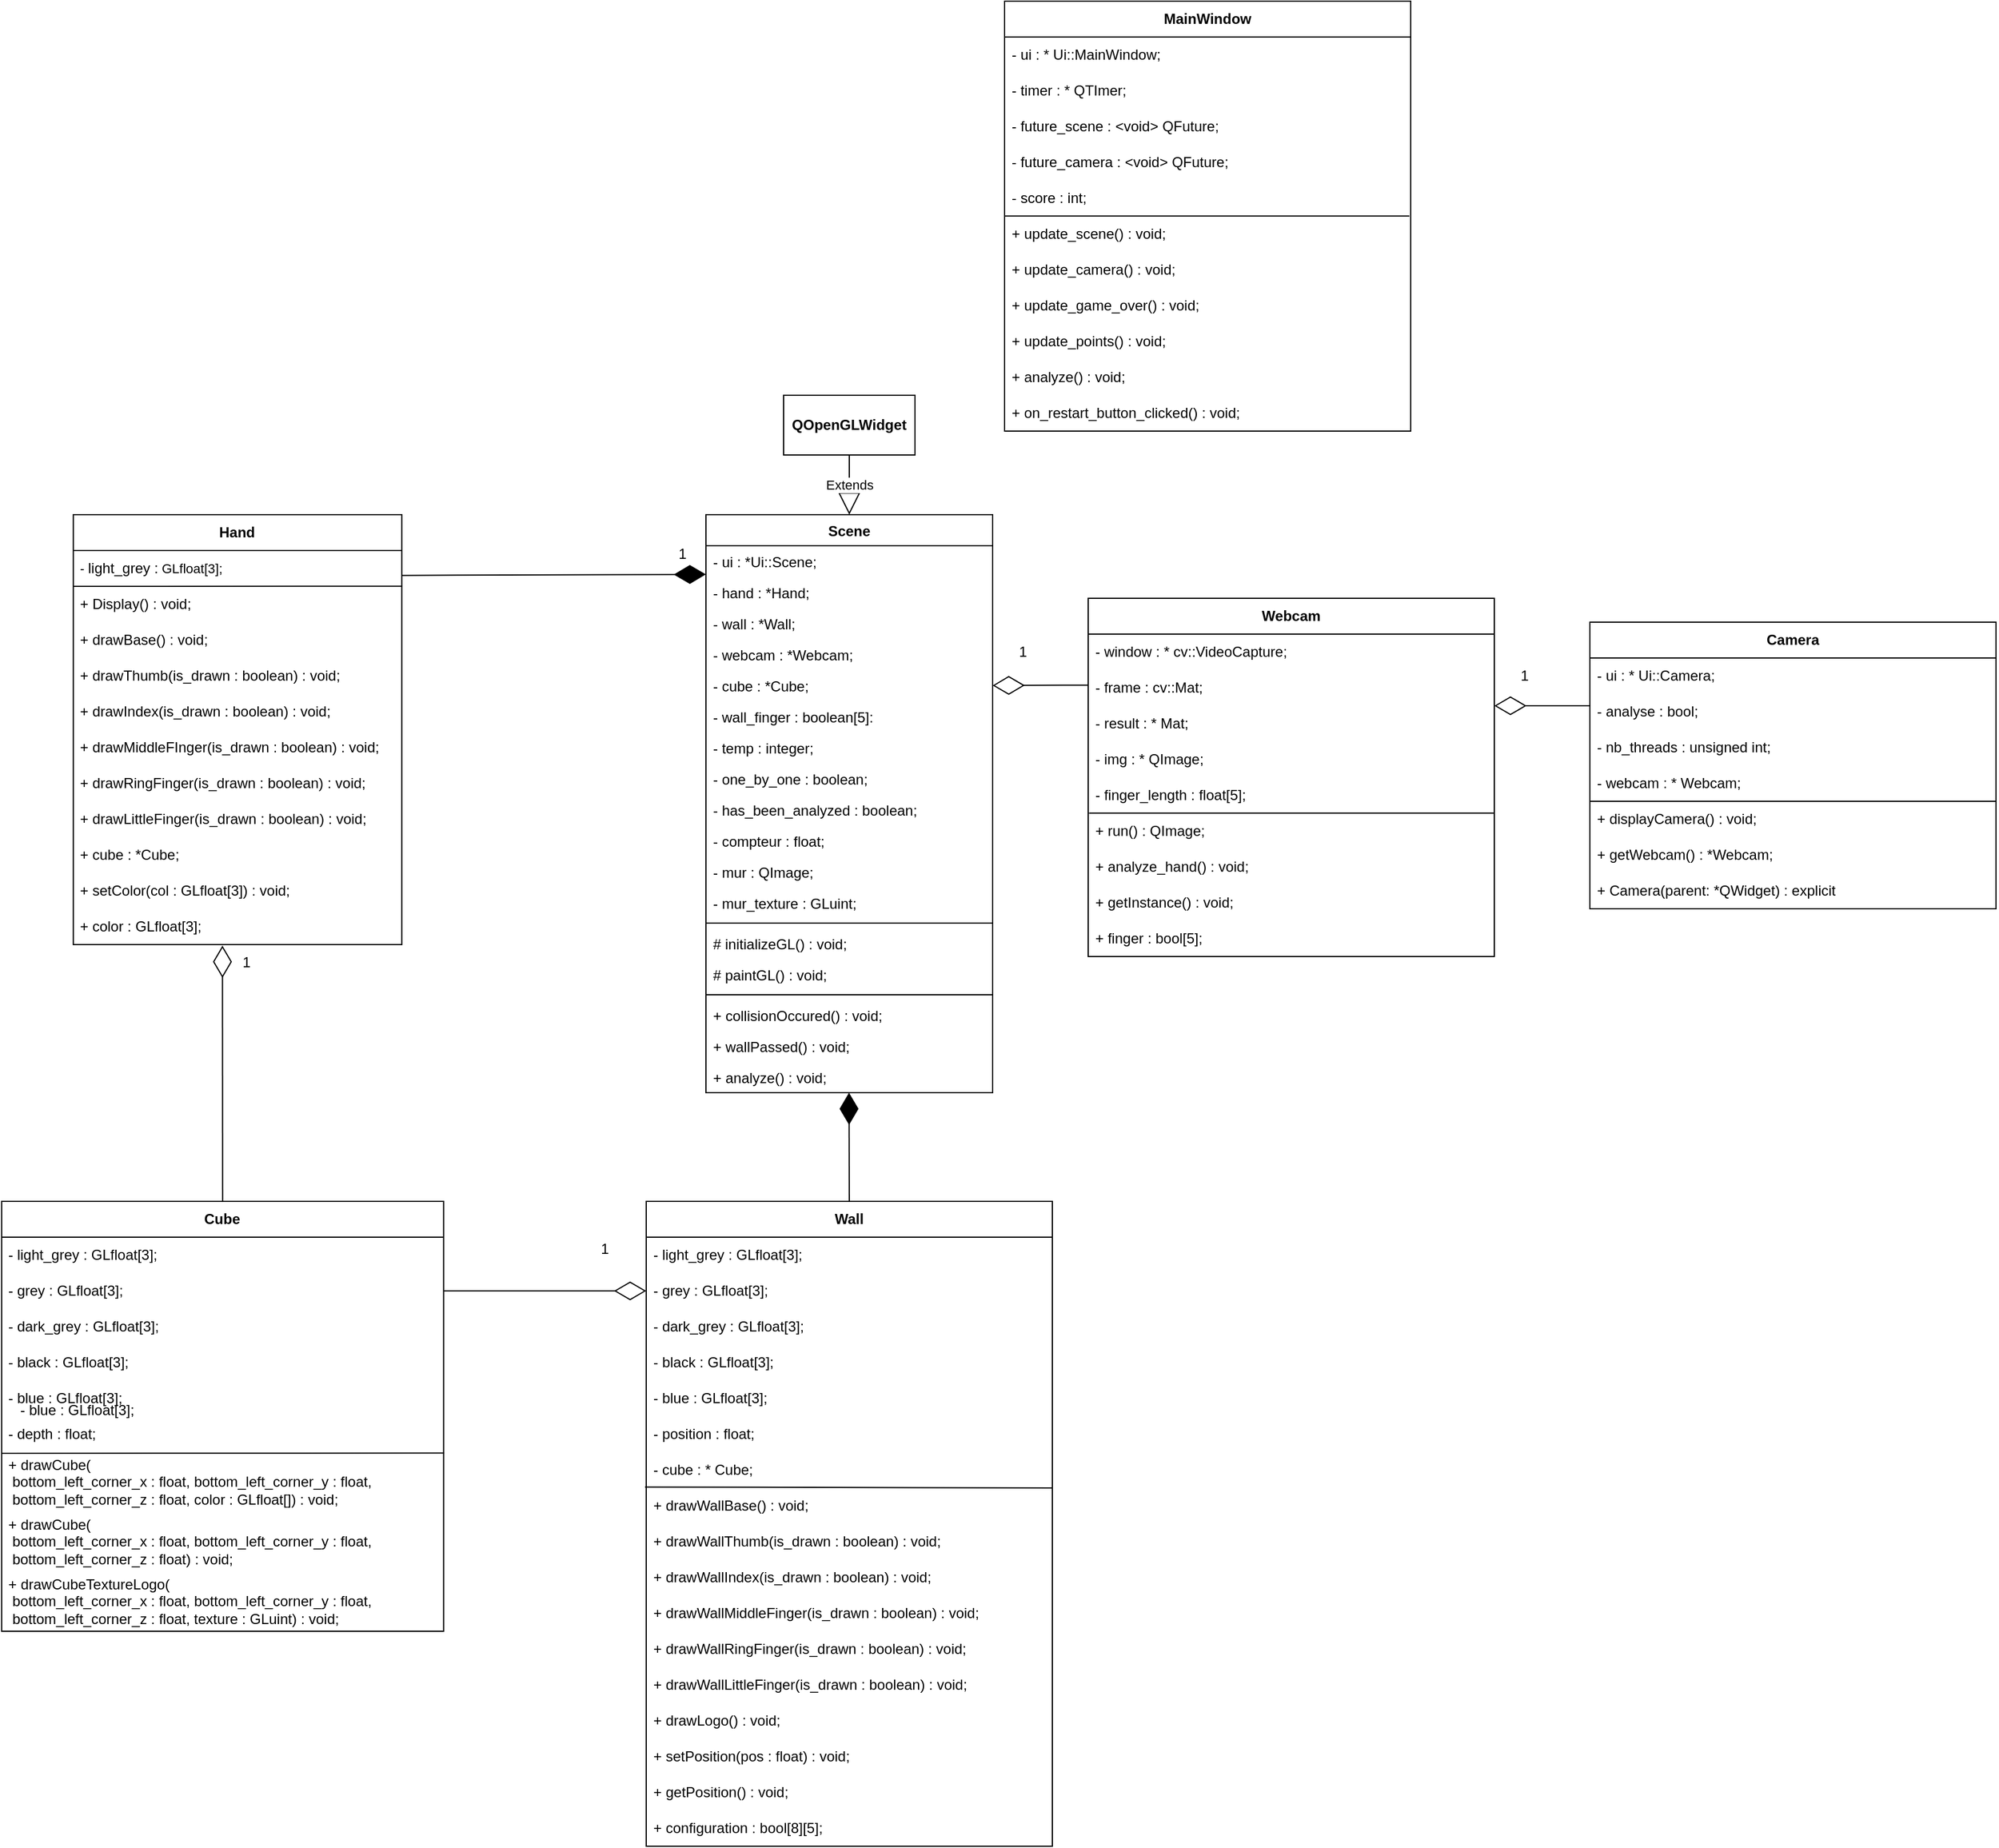<mxfile version="21.2.9" type="device">
  <diagram id="C5RBs43oDa-KdzZeNtuy" name="Page-1">
    <mxGraphModel dx="4513" dy="2715" grid="1" gridSize="10" guides="1" tooltips="1" connect="1" arrows="1" fold="1" page="1" pageScale="1" pageWidth="827" pageHeight="1169" math="0" shadow="0">
      <root>
        <mxCell id="WIyWlLk6GJQsqaUBKTNV-0" />
        <mxCell id="WIyWlLk6GJQsqaUBKTNV-1" parent="WIyWlLk6GJQsqaUBKTNV-0" />
        <mxCell id="sqdQiwpJzlFbT6sFjuYa-8" value="&lt;b&gt;Wall&lt;/b&gt;" style="swimlane;fontStyle=0;childLayout=stackLayout;horizontal=1;startSize=30;horizontalStack=0;resizeParent=1;resizeParentMax=0;resizeLast=0;collapsible=1;marginBottom=0;whiteSpace=wrap;html=1;fontFamily=Helvetica;fontColor=#000000;" parent="WIyWlLk6GJQsqaUBKTNV-1" vertex="1">
          <mxGeometry x="-190" y="425" width="340" height="540" as="geometry" />
        </mxCell>
        <mxCell id="A-M6z1SIhGvRbmHf0a0M-6" value="- light_grey : GL&lt;font&gt;float[3];&lt;/font&gt;" style="text;strokeColor=none;fillColor=none;align=left;verticalAlign=middle;spacingLeft=4;spacingRight=4;overflow=hidden;points=[[0,0.5],[1,0.5]];portConstraint=eastwest;rotatable=0;whiteSpace=wrap;html=1;fontFamily=Helvetica;fontColor=#000000;" vertex="1" parent="sqdQiwpJzlFbT6sFjuYa-8">
          <mxGeometry y="30" width="340" height="30" as="geometry" />
        </mxCell>
        <mxCell id="A-M6z1SIhGvRbmHf0a0M-7" value="- grey :&amp;nbsp;&lt;font&gt;GL&lt;font style=&quot;border-color: var(--border-color);&quot;&gt;float&lt;/font&gt;[3];&lt;/font&gt;" style="text;strokeColor=none;fillColor=none;align=left;verticalAlign=middle;spacingLeft=4;spacingRight=4;overflow=hidden;points=[[0,0.5],[1,0.5]];portConstraint=eastwest;rotatable=0;whiteSpace=wrap;html=1;fontFamily=Helvetica;fontColor=#000000;" vertex="1" parent="sqdQiwpJzlFbT6sFjuYa-8">
          <mxGeometry y="60" width="340" height="30" as="geometry" />
        </mxCell>
        <mxCell id="A-M6z1SIhGvRbmHf0a0M-8" value="- dark_grey :&amp;nbsp;&lt;font&gt;GL&lt;font style=&quot;border-color: var(--border-color);&quot;&gt;float&lt;/font&gt;[3];&lt;/font&gt;" style="text;strokeColor=none;fillColor=none;align=left;verticalAlign=middle;spacingLeft=4;spacingRight=4;overflow=hidden;points=[[0,0.5],[1,0.5]];portConstraint=eastwest;rotatable=0;whiteSpace=wrap;html=1;fontFamily=Helvetica;fontColor=#000000;" vertex="1" parent="sqdQiwpJzlFbT6sFjuYa-8">
          <mxGeometry y="90" width="340" height="30" as="geometry" />
        </mxCell>
        <mxCell id="A-M6z1SIhGvRbmHf0a0M-9" value="- black :&amp;nbsp;&lt;font&gt;GL&lt;font style=&quot;border-color: var(--border-color);&quot;&gt;float&lt;/font&gt;[3];&lt;/font&gt;" style="text;strokeColor=none;fillColor=none;align=left;verticalAlign=middle;spacingLeft=4;spacingRight=4;overflow=hidden;points=[[0,0.5],[1,0.5]];portConstraint=eastwest;rotatable=0;whiteSpace=wrap;html=1;fontFamily=Helvetica;fontColor=#000000;" vertex="1" parent="sqdQiwpJzlFbT6sFjuYa-8">
          <mxGeometry y="120" width="340" height="30" as="geometry" />
        </mxCell>
        <mxCell id="A-M6z1SIhGvRbmHf0a0M-10" value="- blue :&amp;nbsp;&lt;font&gt;GL&lt;font style=&quot;border-color: var(--border-color);&quot;&gt;float&lt;/font&gt;[3];&lt;/font&gt;" style="text;strokeColor=none;fillColor=none;align=left;verticalAlign=middle;spacingLeft=4;spacingRight=4;overflow=hidden;points=[[0,0.5],[1,0.5]];portConstraint=eastwest;rotatable=0;whiteSpace=wrap;html=1;fontFamily=Helvetica;fontColor=#000000;" vertex="1" parent="sqdQiwpJzlFbT6sFjuYa-8">
          <mxGeometry y="150" width="340" height="30" as="geometry" />
        </mxCell>
        <mxCell id="A-M6z1SIhGvRbmHf0a0M-11" value="- position : float;" style="text;strokeColor=none;fillColor=none;align=left;verticalAlign=middle;spacingLeft=4;spacingRight=4;overflow=hidden;points=[[0,0.5],[1,0.5]];portConstraint=eastwest;rotatable=0;whiteSpace=wrap;html=1;fontFamily=Helvetica;fontColor=#000000;" vertex="1" parent="sqdQiwpJzlFbT6sFjuYa-8">
          <mxGeometry y="180" width="340" height="30" as="geometry" />
        </mxCell>
        <mxCell id="A-M6z1SIhGvRbmHf0a0M-12" value="- cube : * Cube;" style="text;strokeColor=none;fillColor=none;align=left;verticalAlign=middle;spacingLeft=4;spacingRight=4;overflow=hidden;points=[[0,0.5],[1,0.5]];portConstraint=eastwest;rotatable=0;whiteSpace=wrap;html=1;fontFamily=Helvetica;fontColor=#000000;" vertex="1" parent="sqdQiwpJzlFbT6sFjuYa-8">
          <mxGeometry y="210" width="340" height="30" as="geometry" />
        </mxCell>
        <mxCell id="sqdQiwpJzlFbT6sFjuYa-12" value="" style="endArrow=none;html=1;rounded=0;exitX=-0.003;exitY=0.973;exitDx=0;exitDy=0;exitPerimeter=0;fontFamily=Helvetica;fontColor=#000000;entryX=0.999;entryY=-0.001;entryDx=0;entryDy=0;entryPerimeter=0;" parent="sqdQiwpJzlFbT6sFjuYa-8" source="A-M6z1SIhGvRbmHf0a0M-12" target="A-M6z1SIhGvRbmHf0a0M-15" edge="1">
          <mxGeometry width="50" height="50" relative="1" as="geometry">
            <mxPoint x="0.35" y="270.9" as="sourcePoint" />
            <mxPoint x="340" y="239" as="targetPoint" />
          </mxGeometry>
        </mxCell>
        <mxCell id="A-M6z1SIhGvRbmHf0a0M-15" value="+ drawWallBase() : &lt;font&gt;void;&lt;/font&gt;" style="text;strokeColor=none;fillColor=none;align=left;verticalAlign=middle;spacingLeft=4;spacingRight=4;overflow=hidden;points=[[0,0.5],[1,0.5]];portConstraint=eastwest;rotatable=0;whiteSpace=wrap;html=1;fontFamily=Helvetica;fontColor=#000000;" vertex="1" parent="sqdQiwpJzlFbT6sFjuYa-8">
          <mxGeometry y="240" width="340" height="30" as="geometry" />
        </mxCell>
        <mxCell id="A-M6z1SIhGvRbmHf0a0M-16" value="+ drawWallThumb(is_drawn : &lt;font&gt;boolean&lt;/font&gt;) : &lt;font&gt;void;&lt;/font&gt;" style="text;strokeColor=none;fillColor=none;align=left;verticalAlign=middle;spacingLeft=4;spacingRight=4;overflow=hidden;points=[[0,0.5],[1,0.5]];portConstraint=eastwest;rotatable=0;whiteSpace=wrap;html=1;fontFamily=Helvetica;fontColor=#000000;" vertex="1" parent="sqdQiwpJzlFbT6sFjuYa-8">
          <mxGeometry y="270" width="340" height="30" as="geometry" />
        </mxCell>
        <mxCell id="A-M6z1SIhGvRbmHf0a0M-17" value="+ drawWallIndex(is_drawn : &lt;font&gt;boolean&lt;/font&gt;) : &lt;font&gt;void;&lt;/font&gt;" style="text;strokeColor=none;fillColor=none;align=left;verticalAlign=middle;spacingLeft=4;spacingRight=4;overflow=hidden;points=[[0,0.5],[1,0.5]];portConstraint=eastwest;rotatable=0;whiteSpace=wrap;html=1;fontFamily=Helvetica;fontColor=#000000;" vertex="1" parent="sqdQiwpJzlFbT6sFjuYa-8">
          <mxGeometry y="300" width="340" height="30" as="geometry" />
        </mxCell>
        <mxCell id="A-M6z1SIhGvRbmHf0a0M-18" value="+ drawWallMiddleFinger(is_drawn : &lt;font&gt;boolean&lt;/font&gt;) : &lt;font&gt;void;&lt;/font&gt;" style="text;strokeColor=none;fillColor=none;align=left;verticalAlign=middle;spacingLeft=4;spacingRight=4;overflow=hidden;points=[[0,0.5],[1,0.5]];portConstraint=eastwest;rotatable=0;whiteSpace=wrap;html=1;fontFamily=Helvetica;fontColor=#000000;" vertex="1" parent="sqdQiwpJzlFbT6sFjuYa-8">
          <mxGeometry y="330" width="340" height="30" as="geometry" />
        </mxCell>
        <mxCell id="A-M6z1SIhGvRbmHf0a0M-19" value="+ drawWallRingFinger(is_drawn : &lt;font&gt;boolean&lt;/font&gt;) : &lt;font&gt;void;&lt;/font&gt;" style="text;strokeColor=none;fillColor=none;align=left;verticalAlign=middle;spacingLeft=4;spacingRight=4;overflow=hidden;points=[[0,0.5],[1,0.5]];portConstraint=eastwest;rotatable=0;whiteSpace=wrap;html=1;fontFamily=Helvetica;fontColor=#000000;" vertex="1" parent="sqdQiwpJzlFbT6sFjuYa-8">
          <mxGeometry y="360" width="340" height="30" as="geometry" />
        </mxCell>
        <mxCell id="A-M6z1SIhGvRbmHf0a0M-20" value="+ drawWallLittleFinger(is_drawn : &lt;font&gt;boolean&lt;/font&gt;) : &lt;font&gt;void;&lt;/font&gt;" style="text;strokeColor=none;fillColor=none;align=left;verticalAlign=middle;spacingLeft=4;spacingRight=4;overflow=hidden;points=[[0,0.5],[1,0.5]];portConstraint=eastwest;rotatable=0;whiteSpace=wrap;html=1;fontFamily=Helvetica;fontColor=#000000;" vertex="1" parent="sqdQiwpJzlFbT6sFjuYa-8">
          <mxGeometry y="390" width="340" height="30" as="geometry" />
        </mxCell>
        <mxCell id="A-M6z1SIhGvRbmHf0a0M-21" value="+ drawLogo() : &lt;font&gt;void;&lt;/font&gt;" style="text;strokeColor=none;fillColor=none;align=left;verticalAlign=middle;spacingLeft=4;spacingRight=4;overflow=hidden;points=[[0,0.5],[1,0.5]];portConstraint=eastwest;rotatable=0;whiteSpace=wrap;html=1;fontFamily=Helvetica;fontColor=#000000;" vertex="1" parent="sqdQiwpJzlFbT6sFjuYa-8">
          <mxGeometry y="420" width="340" height="30" as="geometry" />
        </mxCell>
        <mxCell id="A-M6z1SIhGvRbmHf0a0M-22" value="+ setPosition(pos : float) : &lt;font&gt;void;&lt;/font&gt;" style="text;strokeColor=none;fillColor=none;align=left;verticalAlign=middle;spacingLeft=4;spacingRight=4;overflow=hidden;points=[[0,0.5],[1,0.5]];portConstraint=eastwest;rotatable=0;whiteSpace=wrap;html=1;fontFamily=Helvetica;fontColor=#000000;" vertex="1" parent="sqdQiwpJzlFbT6sFjuYa-8">
          <mxGeometry y="450" width="340" height="30" as="geometry" />
        </mxCell>
        <mxCell id="A-M6z1SIhGvRbmHf0a0M-23" value="+ getPosition() : &lt;font&gt;void;&lt;/font&gt;" style="text;strokeColor=none;fillColor=none;align=left;verticalAlign=middle;spacingLeft=4;spacingRight=4;overflow=hidden;points=[[0,0.5],[1,0.5]];portConstraint=eastwest;rotatable=0;whiteSpace=wrap;html=1;fontFamily=Helvetica;fontColor=#000000;" vertex="1" parent="sqdQiwpJzlFbT6sFjuYa-8">
          <mxGeometry y="480" width="340" height="30" as="geometry" />
        </mxCell>
        <mxCell id="A-M6z1SIhGvRbmHf0a0M-24" value="+ configuration : bool[8][5]&lt;font&gt;;&lt;/font&gt;" style="text;strokeColor=none;fillColor=none;align=left;verticalAlign=middle;spacingLeft=4;spacingRight=4;overflow=hidden;points=[[0,0.5],[1,0.5]];portConstraint=eastwest;rotatable=0;whiteSpace=wrap;html=1;fontFamily=Helvetica;fontColor=#000000;" vertex="1" parent="sqdQiwpJzlFbT6sFjuYa-8">
          <mxGeometry y="510" width="340" height="30" as="geometry" />
        </mxCell>
        <mxCell id="sqdQiwpJzlFbT6sFjuYa-13" value="&lt;font&gt;&lt;b&gt;Hand&lt;/b&gt;&lt;/font&gt;" style="swimlane;fontStyle=0;childLayout=stackLayout;horizontal=1;startSize=30;horizontalStack=0;resizeParent=1;resizeParentMax=0;resizeLast=0;collapsible=1;marginBottom=0;whiteSpace=wrap;html=1;fontFamily=Helvetica;fontColor=#000000;" parent="WIyWlLk6GJQsqaUBKTNV-1" vertex="1">
          <mxGeometry x="-669.63" y="-150" width="275" height="360" as="geometry" />
        </mxCell>
        <mxCell id="sqdQiwpJzlFbT6sFjuYa-14" value="&lt;div&gt;&lt;font style=&quot;&quot;&gt;&lt;span style=&quot;font-size: 11px;&quot;&gt;- &lt;/span&gt;&lt;font style=&quot;font-size: 12px;&quot;&gt;light_grey :&lt;/font&gt;&lt;span style=&quot;font-size: 11px;&quot;&gt; &lt;font&gt;GLfloat[3];&lt;/font&gt;&lt;/span&gt;&lt;/font&gt;&lt;/div&gt;" style="text;strokeColor=none;fillColor=none;align=left;verticalAlign=middle;spacingLeft=4;spacingRight=4;overflow=hidden;points=[[0,0.5],[1,0.5]];portConstraint=eastwest;rotatable=0;whiteSpace=wrap;html=1;fontFamily=Helvetica;fontColor=#000000;" parent="sqdQiwpJzlFbT6sFjuYa-13" vertex="1">
          <mxGeometry y="30" width="275" height="30" as="geometry" />
        </mxCell>
        <mxCell id="Ybg5_mfCKvcVvenesTSS-0" value="" style="endArrow=none;html=1;rounded=0;exitX=0.001;exitY=1.03;exitDx=0;exitDy=0;exitPerimeter=0;fontFamily=Helvetica;entryX=1.001;entryY=-0.004;entryDx=0;entryDy=0;entryPerimeter=0;fontColor=#000000;" parent="sqdQiwpJzlFbT6sFjuYa-13" target="sqdQiwpJzlFbT6sFjuYa-16" edge="1">
          <mxGeometry width="50" height="50" relative="1" as="geometry">
            <mxPoint y="60" as="sourcePoint" />
            <mxPoint x="280" y="60" as="targetPoint" />
          </mxGeometry>
        </mxCell>
        <mxCell id="sqdQiwpJzlFbT6sFjuYa-16" value="+ Display() : &lt;font&gt;void;&lt;/font&gt;" style="text;strokeColor=none;fillColor=none;align=left;verticalAlign=middle;spacingLeft=4;spacingRight=4;overflow=hidden;points=[[0,0.5],[1,0.5]];portConstraint=eastwest;rotatable=0;whiteSpace=wrap;html=1;fontFamily=Helvetica;fontColor=#000000;" parent="sqdQiwpJzlFbT6sFjuYa-13" vertex="1">
          <mxGeometry y="60" width="275" height="30" as="geometry" />
        </mxCell>
        <mxCell id="sqdQiwpJzlFbT6sFjuYa-23" value="+ drawBase() : &lt;font&gt;void;&lt;/font&gt;" style="text;strokeColor=none;fillColor=none;align=left;verticalAlign=middle;spacingLeft=4;spacingRight=4;overflow=hidden;points=[[0,0.5],[1,0.5]];portConstraint=eastwest;rotatable=0;whiteSpace=wrap;html=1;fontFamily=Helvetica;fontColor=#000000;" parent="sqdQiwpJzlFbT6sFjuYa-13" vertex="1">
          <mxGeometry y="90" width="275" height="30" as="geometry" />
        </mxCell>
        <mxCell id="sqdQiwpJzlFbT6sFjuYa-24" value="+ drawThumb(is_drawn : &lt;font&gt;boolean&lt;/font&gt;) : &lt;font&gt;void;&lt;/font&gt;" style="text;strokeColor=none;fillColor=none;align=left;verticalAlign=middle;spacingLeft=4;spacingRight=4;overflow=hidden;points=[[0,0.5],[1,0.5]];portConstraint=eastwest;rotatable=0;whiteSpace=wrap;html=1;fontFamily=Helvetica;fontColor=#000000;" parent="sqdQiwpJzlFbT6sFjuYa-13" vertex="1">
          <mxGeometry y="120" width="275" height="30" as="geometry" />
        </mxCell>
        <mxCell id="sqdQiwpJzlFbT6sFjuYa-25" value="+ drawIndex(is_drawn : &lt;font&gt;boolean&lt;/font&gt;) : &lt;font&gt;void;&lt;/font&gt;" style="text;strokeColor=none;fillColor=none;align=left;verticalAlign=middle;spacingLeft=4;spacingRight=4;overflow=hidden;points=[[0,0.5],[1,0.5]];portConstraint=eastwest;rotatable=0;whiteSpace=wrap;html=1;fontFamily=Helvetica;fontColor=#000000;" parent="sqdQiwpJzlFbT6sFjuYa-13" vertex="1">
          <mxGeometry y="150" width="275" height="30" as="geometry" />
        </mxCell>
        <mxCell id="sqdQiwpJzlFbT6sFjuYa-27" value="+ drawMiddleFInger(is_drawn : &lt;font&gt;boolean&lt;/font&gt;) : &lt;font&gt;void;&lt;/font&gt;" style="text;strokeColor=none;fillColor=none;align=left;verticalAlign=middle;spacingLeft=4;spacingRight=4;overflow=hidden;points=[[0,0.5],[1,0.5]];portConstraint=eastwest;rotatable=0;whiteSpace=wrap;html=1;fontFamily=Helvetica;fontColor=#000000;" parent="sqdQiwpJzlFbT6sFjuYa-13" vertex="1">
          <mxGeometry y="180" width="275" height="30" as="geometry" />
        </mxCell>
        <mxCell id="sqdQiwpJzlFbT6sFjuYa-26" value="+ drawRingFinger(is_drawn : &lt;font&gt;boolean&lt;/font&gt;) : &lt;font&gt;void;&lt;/font&gt;" style="text;strokeColor=none;fillColor=none;align=left;verticalAlign=middle;spacingLeft=4;spacingRight=4;overflow=hidden;points=[[0,0.5],[1,0.5]];portConstraint=eastwest;rotatable=0;whiteSpace=wrap;html=1;fontFamily=Helvetica;fontColor=#000000;" parent="sqdQiwpJzlFbT6sFjuYa-13" vertex="1">
          <mxGeometry y="210" width="275" height="30" as="geometry" />
        </mxCell>
        <mxCell id="sqdQiwpJzlFbT6sFjuYa-28" value="+ drawLittleFinger(is_drawn : &lt;font&gt;boolean&lt;/font&gt;) : &lt;font&gt;void;&lt;/font&gt;" style="text;strokeColor=none;fillColor=none;align=left;verticalAlign=middle;spacingLeft=4;spacingRight=4;overflow=hidden;points=[[0,0.5],[1,0.5]];portConstraint=eastwest;rotatable=0;whiteSpace=wrap;html=1;fontFamily=Helvetica;fontColor=#000000;" parent="sqdQiwpJzlFbT6sFjuYa-13" vertex="1">
          <mxGeometry y="240" width="275" height="30" as="geometry" />
        </mxCell>
        <mxCell id="sqdQiwpJzlFbT6sFjuYa-29" value="+ cube : *&lt;font&gt;Cube;&lt;/font&gt;" style="text;strokeColor=none;fillColor=none;align=left;verticalAlign=middle;spacingLeft=4;spacingRight=4;overflow=hidden;points=[[0,0.5],[1,0.5]];portConstraint=eastwest;rotatable=0;whiteSpace=wrap;html=1;fontFamily=Helvetica;fontColor=#000000;" parent="sqdQiwpJzlFbT6sFjuYa-13" vertex="1">
          <mxGeometry y="270" width="275" height="30" as="geometry" />
        </mxCell>
        <mxCell id="Ybg5_mfCKvcVvenesTSS-2" value="+ setColor(col : GLfloat[3]) : void;" style="text;strokeColor=none;fillColor=none;align=left;verticalAlign=middle;spacingLeft=4;spacingRight=4;overflow=hidden;points=[[0,0.5],[1,0.5]];portConstraint=eastwest;rotatable=0;whiteSpace=wrap;html=1;fontFamily=Helvetica;fontColor=#000000;" parent="sqdQiwpJzlFbT6sFjuYa-13" vertex="1">
          <mxGeometry y="300" width="275" height="30" as="geometry" />
        </mxCell>
        <mxCell id="Ybg5_mfCKvcVvenesTSS-1" value="+ color : GLfloat[3];" style="text;strokeColor=none;fillColor=none;align=left;verticalAlign=middle;spacingLeft=4;spacingRight=4;overflow=hidden;points=[[0,0.5],[1,0.5]];portConstraint=eastwest;rotatable=0;whiteSpace=wrap;html=1;fontFamily=Helvetica;fontColor=#000000;" parent="sqdQiwpJzlFbT6sFjuYa-13" vertex="1">
          <mxGeometry y="330" width="275" height="30" as="geometry" />
        </mxCell>
        <mxCell id="sqdQiwpJzlFbT6sFjuYa-30" value="&lt;b&gt;Cube&lt;/b&gt;" style="swimlane;fontStyle=0;childLayout=stackLayout;horizontal=1;startSize=30;horizontalStack=0;resizeParent=1;resizeParentMax=0;resizeLast=0;collapsible=1;marginBottom=0;whiteSpace=wrap;html=1;fontFamily=Helvetica;fontColor=#000000;" parent="WIyWlLk6GJQsqaUBKTNV-1" vertex="1">
          <mxGeometry x="-729.63" y="425" width="370" height="360" as="geometry" />
        </mxCell>
        <mxCell id="sqdQiwpJzlFbT6sFjuYa-31" value="- light_grey :&amp;nbsp;&lt;font&gt;GL&lt;font style=&quot;border-color: var(--border-color);&quot;&gt;float&lt;/font&gt;[3];&lt;/font&gt;" style="text;strokeColor=none;fillColor=none;align=left;verticalAlign=middle;spacingLeft=4;spacingRight=4;overflow=hidden;points=[[0,0.5],[1,0.5]];portConstraint=eastwest;rotatable=0;whiteSpace=wrap;html=1;fontFamily=Helvetica;fontColor=#000000;" parent="sqdQiwpJzlFbT6sFjuYa-30" vertex="1">
          <mxGeometry y="30" width="370" height="30" as="geometry" />
        </mxCell>
        <mxCell id="sqdQiwpJzlFbT6sFjuYa-35" value="- grey :&amp;nbsp;&lt;font&gt;GL&lt;font style=&quot;border-color: var(--border-color);&quot;&gt;float&lt;/font&gt;[3];&lt;/font&gt;" style="text;strokeColor=none;fillColor=none;align=left;verticalAlign=middle;spacingLeft=4;spacingRight=4;overflow=hidden;points=[[0,0.5],[1,0.5]];portConstraint=eastwest;rotatable=0;whiteSpace=wrap;html=1;fontFamily=Helvetica;fontColor=#000000;" parent="sqdQiwpJzlFbT6sFjuYa-30" vertex="1">
          <mxGeometry y="60" width="370" height="30" as="geometry" />
        </mxCell>
        <mxCell id="sqdQiwpJzlFbT6sFjuYa-36" value="- dark_grey :&amp;nbsp;&lt;font&gt;GL&lt;font style=&quot;border-color: var(--border-color);&quot;&gt;float&lt;/font&gt;[3];&lt;/font&gt;" style="text;strokeColor=none;fillColor=none;align=left;verticalAlign=middle;spacingLeft=4;spacingRight=4;overflow=hidden;points=[[0,0.5],[1,0.5]];portConstraint=eastwest;rotatable=0;whiteSpace=wrap;html=1;fontFamily=Helvetica;fontColor=#000000;" parent="sqdQiwpJzlFbT6sFjuYa-30" vertex="1">
          <mxGeometry y="90" width="370" height="30" as="geometry" />
        </mxCell>
        <mxCell id="sqdQiwpJzlFbT6sFjuYa-37" value="- black :&amp;nbsp;&lt;font&gt;GL&lt;font style=&quot;border-color: var(--border-color);&quot;&gt;float&lt;/font&gt;[3];&lt;/font&gt;" style="text;strokeColor=none;fillColor=none;align=left;verticalAlign=middle;spacingLeft=4;spacingRight=4;overflow=hidden;points=[[0,0.5],[1,0.5]];portConstraint=eastwest;rotatable=0;whiteSpace=wrap;html=1;fontFamily=Helvetica;fontColor=#000000;" parent="sqdQiwpJzlFbT6sFjuYa-30" vertex="1">
          <mxGeometry y="120" width="370" height="30" as="geometry" />
        </mxCell>
        <mxCell id="sqdQiwpJzlFbT6sFjuYa-32" value="- blue :&amp;nbsp;&lt;font&gt;GL&lt;font style=&quot;border-color: var(--border-color);&quot;&gt;float&lt;/font&gt;[3];&lt;/font&gt;" style="text;strokeColor=none;fillColor=none;align=left;verticalAlign=middle;spacingLeft=4;spacingRight=4;overflow=hidden;points=[[0,0.5],[1,0.5]];portConstraint=eastwest;rotatable=0;whiteSpace=wrap;html=1;fontFamily=Helvetica;fontColor=#000000;" parent="sqdQiwpJzlFbT6sFjuYa-30" vertex="1">
          <mxGeometry y="150" width="370" height="30" as="geometry" />
        </mxCell>
        <mxCell id="Ybg5_mfCKvcVvenesTSS-20" value="- depth : float;" style="text;strokeColor=none;fillColor=none;align=left;verticalAlign=middle;spacingLeft=4;spacingRight=4;overflow=hidden;points=[[0,0.5],[1,0.5]];portConstraint=eastwest;rotatable=0;whiteSpace=wrap;html=1;fontFamily=Helvetica;fontColor=#000000;" parent="sqdQiwpJzlFbT6sFjuYa-30" vertex="1">
          <mxGeometry y="180" width="370" height="30" as="geometry" />
        </mxCell>
        <mxCell id="sqdQiwpJzlFbT6sFjuYa-33" value="+ drawCube(&lt;br&gt;&lt;span style=&quot;white-space: pre;&quot;&gt; &lt;/span&gt;bottom_left_corner_x : &lt;font&gt;float,&amp;nbsp;&lt;/font&gt;bottom_left_corner_y : &lt;font&gt;float, &lt;br&gt;&lt;/font&gt;&lt;span style=&quot;white-space: pre;&quot;&gt; &lt;/span&gt;bottom_left_corner_z : &lt;font&gt;float,&amp;nbsp;&lt;/font&gt;color : &lt;font&gt;GLfloat[]&lt;/font&gt;) : &lt;font&gt;void;&lt;/font&gt;" style="text;strokeColor=none;fillColor=none;align=left;verticalAlign=middle;spacingLeft=4;spacingRight=4;overflow=hidden;points=[[0,0.5],[1,0.5]];portConstraint=eastwest;rotatable=0;whiteSpace=wrap;html=1;fontFamily=Helvetica;fontColor=#000000;" parent="sqdQiwpJzlFbT6sFjuYa-30" vertex="1">
          <mxGeometry y="210" width="370" height="50" as="geometry" />
        </mxCell>
        <mxCell id="sqdQiwpJzlFbT6sFjuYa-34" value="" style="endArrow=none;html=1;rounded=0;exitX=-0.001;exitY=0.02;exitDx=0;exitDy=0;exitPerimeter=0;entryX=1.001;entryY=0.015;entryDx=0;entryDy=0;entryPerimeter=0;fontFamily=Helvetica;fontColor=#000000;" parent="sqdQiwpJzlFbT6sFjuYa-30" source="sqdQiwpJzlFbT6sFjuYa-33" target="sqdQiwpJzlFbT6sFjuYa-33" edge="1">
          <mxGeometry width="50" height="50" relative="1" as="geometry">
            <mxPoint x="220" y="220" as="sourcePoint" />
            <mxPoint x="270" y="170" as="targetPoint" />
          </mxGeometry>
        </mxCell>
        <mxCell id="Ybg5_mfCKvcVvenesTSS-22" value="+ drawCube(&lt;br&gt;&lt;span style=&quot;white-space: pre;&quot;&gt; &lt;/span&gt;bottom_left_corner_x : &lt;font&gt;float,&amp;nbsp;&lt;/font&gt;bottom_left_corner_y : &lt;font&gt;float, &lt;br&gt;&lt;/font&gt;&amp;nbsp;bottom_left_corner_z : &lt;font&gt;float&lt;/font&gt;) : &lt;font&gt;void;&lt;/font&gt;" style="text;strokeColor=none;fillColor=none;align=left;verticalAlign=middle;spacingLeft=4;spacingRight=4;overflow=hidden;points=[[0,0.5],[1,0.5]];portConstraint=eastwest;rotatable=0;whiteSpace=wrap;html=1;fontFamily=Helvetica;fontColor=#000000;" parent="sqdQiwpJzlFbT6sFjuYa-30" vertex="1">
          <mxGeometry y="260" width="370" height="50" as="geometry" />
        </mxCell>
        <mxCell id="Ybg5_mfCKvcVvenesTSS-23" value="+ drawCubeTextureLogo(&lt;br&gt;&lt;span style=&quot;white-space: pre;&quot;&gt; &lt;/span&gt;bottom_left_corner_x : &lt;font&gt;float,&amp;nbsp;&lt;/font&gt;bottom_left_corner_y : &lt;font&gt;float, &lt;br&gt;&lt;/font&gt;&lt;span style=&quot;white-space: pre;&quot;&gt; &lt;/span&gt;bottom_left_corner_z : &lt;font&gt;float, texture : GLuint&lt;/font&gt;) : &lt;font&gt;void;&lt;/font&gt;" style="text;strokeColor=none;fillColor=none;align=left;verticalAlign=middle;spacingLeft=4;spacingRight=4;overflow=hidden;points=[[0,0.5],[1,0.5]];portConstraint=eastwest;rotatable=0;whiteSpace=wrap;html=1;fontFamily=Helvetica;fontColor=#000000;" parent="sqdQiwpJzlFbT6sFjuYa-30" vertex="1">
          <mxGeometry y="310" width="370" height="50" as="geometry" />
        </mxCell>
        <mxCell id="sqdQiwpJzlFbT6sFjuYa-44" value="" style="endArrow=diamondThin;endFill=0;endSize=24;html=1;rounded=0;exitX=0.5;exitY=0;exitDx=0;exitDy=0;fontFamily=Helvetica;entryX=0.454;entryY=1.03;entryDx=0;entryDy=0;entryPerimeter=0;fontColor=#000000;" parent="WIyWlLk6GJQsqaUBKTNV-1" source="sqdQiwpJzlFbT6sFjuYa-30" target="Ybg5_mfCKvcVvenesTSS-1" edge="1">
          <mxGeometry width="160" relative="1" as="geometry">
            <mxPoint x="-709.63" y="240" as="sourcePoint" />
            <mxPoint x="-544.63" y="230" as="targetPoint" />
            <Array as="points" />
          </mxGeometry>
        </mxCell>
        <mxCell id="sqdQiwpJzlFbT6sFjuYa-45" value="1" style="text;html=1;align=center;verticalAlign=middle;resizable=0;points=[];autosize=1;strokeColor=none;fillColor=none;fontFamily=Helvetica;fontColor=#000000;" parent="WIyWlLk6GJQsqaUBKTNV-1" vertex="1">
          <mxGeometry x="-539.63" y="210" width="30" height="30" as="geometry" />
        </mxCell>
        <mxCell id="sqdQiwpJzlFbT6sFjuYa-47" value="Scene&lt;br&gt;" style="swimlane;fontStyle=1;align=center;verticalAlign=top;childLayout=stackLayout;horizontal=1;startSize=26;horizontalStack=0;resizeParent=1;resizeParentMax=0;resizeLast=0;collapsible=1;marginBottom=0;whiteSpace=wrap;html=1;fontFamily=Helvetica;fontColor=#000000;" parent="WIyWlLk6GJQsqaUBKTNV-1" vertex="1">
          <mxGeometry x="-140" y="-150" width="240" height="484" as="geometry" />
        </mxCell>
        <mxCell id="sqdQiwpJzlFbT6sFjuYa-48" value="- ui : &lt;font&gt;*Ui::Scene;&lt;/font&gt;" style="text;strokeColor=none;fillColor=none;align=left;verticalAlign=top;spacingLeft=4;spacingRight=4;overflow=hidden;rotatable=0;points=[[0,0.5],[1,0.5]];portConstraint=eastwest;whiteSpace=wrap;html=1;fontFamily=Helvetica;fontColor=#000000;" parent="sqdQiwpJzlFbT6sFjuYa-47" vertex="1">
          <mxGeometry y="26" width="240" height="26" as="geometry" />
        </mxCell>
        <mxCell id="sqdQiwpJzlFbT6sFjuYa-51" value="- hand : &lt;font&gt;*Hand;&lt;/font&gt;" style="text;strokeColor=none;fillColor=none;align=left;verticalAlign=top;spacingLeft=4;spacingRight=4;overflow=hidden;rotatable=0;points=[[0,0.5],[1,0.5]];portConstraint=eastwest;whiteSpace=wrap;html=1;fontFamily=Helvetica;fontColor=#000000;" parent="sqdQiwpJzlFbT6sFjuYa-47" vertex="1">
          <mxGeometry y="52" width="240" height="26" as="geometry" />
        </mxCell>
        <mxCell id="Ybg5_mfCKvcVvenesTSS-6" value="- wall : *Wall;" style="text;strokeColor=none;fillColor=none;align=left;verticalAlign=top;spacingLeft=4;spacingRight=4;overflow=hidden;rotatable=0;points=[[0,0.5],[1,0.5]];portConstraint=eastwest;whiteSpace=wrap;html=1;fontFamily=Helvetica;fontColor=#000000;" parent="sqdQiwpJzlFbT6sFjuYa-47" vertex="1">
          <mxGeometry y="78" width="240" height="26" as="geometry" />
        </mxCell>
        <mxCell id="Ybg5_mfCKvcVvenesTSS-7" value="- webcam : *Webcam;" style="text;strokeColor=none;fillColor=none;align=left;verticalAlign=top;spacingLeft=4;spacingRight=4;overflow=hidden;rotatable=0;points=[[0,0.5],[1,0.5]];portConstraint=eastwest;whiteSpace=wrap;html=1;fontFamily=Helvetica;fontColor=#000000;" parent="sqdQiwpJzlFbT6sFjuYa-47" vertex="1">
          <mxGeometry y="104" width="240" height="26" as="geometry" />
        </mxCell>
        <mxCell id="Ybg5_mfCKvcVvenesTSS-8" value="- cube : *Cube;" style="text;strokeColor=none;fillColor=none;align=left;verticalAlign=top;spacingLeft=4;spacingRight=4;overflow=hidden;rotatable=0;points=[[0,0.5],[1,0.5]];portConstraint=eastwest;whiteSpace=wrap;html=1;fontFamily=Helvetica;fontColor=#000000;" parent="sqdQiwpJzlFbT6sFjuYa-47" vertex="1">
          <mxGeometry y="130" width="240" height="26" as="geometry" />
        </mxCell>
        <mxCell id="Ybg5_mfCKvcVvenesTSS-9" value="- wall_finger : boolean[5]:" style="text;strokeColor=none;fillColor=none;align=left;verticalAlign=top;spacingLeft=4;spacingRight=4;overflow=hidden;rotatable=0;points=[[0,0.5],[1,0.5]];portConstraint=eastwest;whiteSpace=wrap;html=1;fontFamily=Helvetica;fontColor=#000000;" parent="sqdQiwpJzlFbT6sFjuYa-47" vertex="1">
          <mxGeometry y="156" width="240" height="26" as="geometry" />
        </mxCell>
        <mxCell id="Ybg5_mfCKvcVvenesTSS-10" value="- temp : integer;" style="text;strokeColor=none;fillColor=none;align=left;verticalAlign=top;spacingLeft=4;spacingRight=4;overflow=hidden;rotatable=0;points=[[0,0.5],[1,0.5]];portConstraint=eastwest;whiteSpace=wrap;html=1;fontFamily=Helvetica;fontColor=#000000;" parent="sqdQiwpJzlFbT6sFjuYa-47" vertex="1">
          <mxGeometry y="182" width="240" height="26" as="geometry" />
        </mxCell>
        <mxCell id="Ybg5_mfCKvcVvenesTSS-11" value="- one_by_one : boolean;" style="text;strokeColor=none;fillColor=none;align=left;verticalAlign=top;spacingLeft=4;spacingRight=4;overflow=hidden;rotatable=0;points=[[0,0.5],[1,0.5]];portConstraint=eastwest;whiteSpace=wrap;html=1;fontFamily=Helvetica;fontColor=#000000;" parent="sqdQiwpJzlFbT6sFjuYa-47" vertex="1">
          <mxGeometry y="208" width="240" height="26" as="geometry" />
        </mxCell>
        <mxCell id="Ybg5_mfCKvcVvenesTSS-13" value="- has_been_analyzed : boolean;" style="text;strokeColor=none;fillColor=none;align=left;verticalAlign=top;spacingLeft=4;spacingRight=4;overflow=hidden;rotatable=0;points=[[0,0.5],[1,0.5]];portConstraint=eastwest;whiteSpace=wrap;html=1;fontFamily=Helvetica;fontColor=#000000;" parent="sqdQiwpJzlFbT6sFjuYa-47" vertex="1">
          <mxGeometry y="234" width="240" height="26" as="geometry" />
        </mxCell>
        <mxCell id="Ybg5_mfCKvcVvenesTSS-14" value="- compteur : float;" style="text;strokeColor=none;fillColor=none;align=left;verticalAlign=top;spacingLeft=4;spacingRight=4;overflow=hidden;rotatable=0;points=[[0,0.5],[1,0.5]];portConstraint=eastwest;whiteSpace=wrap;html=1;fontFamily=Helvetica;fontColor=#000000;" parent="sqdQiwpJzlFbT6sFjuYa-47" vertex="1">
          <mxGeometry y="260" width="240" height="26" as="geometry" />
        </mxCell>
        <mxCell id="Ybg5_mfCKvcVvenesTSS-15" value="- mur : QImage;" style="text;strokeColor=none;fillColor=none;align=left;verticalAlign=top;spacingLeft=4;spacingRight=4;overflow=hidden;rotatable=0;points=[[0,0.5],[1,0.5]];portConstraint=eastwest;whiteSpace=wrap;html=1;fontFamily=Helvetica;fontColor=#000000;" parent="sqdQiwpJzlFbT6sFjuYa-47" vertex="1">
          <mxGeometry y="286" width="240" height="26" as="geometry" />
        </mxCell>
        <mxCell id="Ybg5_mfCKvcVvenesTSS-16" value="- mur_texture : GLuint;" style="text;strokeColor=none;fillColor=none;align=left;verticalAlign=top;spacingLeft=4;spacingRight=4;overflow=hidden;rotatable=0;points=[[0,0.5],[1,0.5]];portConstraint=eastwest;whiteSpace=wrap;html=1;fontFamily=Helvetica;fontColor=#000000;" parent="sqdQiwpJzlFbT6sFjuYa-47" vertex="1">
          <mxGeometry y="312" width="240" height="26" as="geometry" />
        </mxCell>
        <mxCell id="sqdQiwpJzlFbT6sFjuYa-49" value="" style="line;strokeWidth=1;fillColor=none;align=left;verticalAlign=middle;spacingTop=-1;spacingLeft=3;spacingRight=3;rotatable=0;labelPosition=right;points=[];portConstraint=eastwest;strokeColor=inherit;fontFamily=Helvetica;fontColor=#000000;" parent="sqdQiwpJzlFbT6sFjuYa-47" vertex="1">
          <mxGeometry y="338" width="240" height="8" as="geometry" />
        </mxCell>
        <mxCell id="sqdQiwpJzlFbT6sFjuYa-50" value="# initializeGL() : &lt;font&gt;void;&lt;/font&gt;" style="text;strokeColor=none;fillColor=none;align=left;verticalAlign=top;spacingLeft=4;spacingRight=4;overflow=hidden;rotatable=0;points=[[0,0.5],[1,0.5]];portConstraint=eastwest;whiteSpace=wrap;html=1;fontFamily=Helvetica;fontColor=#000000;" parent="sqdQiwpJzlFbT6sFjuYa-47" vertex="1">
          <mxGeometry y="346" width="240" height="26" as="geometry" />
        </mxCell>
        <mxCell id="sqdQiwpJzlFbT6sFjuYa-53" value="# paintGL() : &lt;font&gt;void;&lt;/font&gt;" style="text;strokeColor=none;fillColor=none;align=left;verticalAlign=top;spacingLeft=4;spacingRight=4;overflow=hidden;rotatable=0;points=[[0,0.5],[1,0.5]];portConstraint=eastwest;whiteSpace=wrap;html=1;fontFamily=Helvetica;fontColor=#000000;" parent="sqdQiwpJzlFbT6sFjuYa-47" vertex="1">
          <mxGeometry y="372" width="240" height="26" as="geometry" />
        </mxCell>
        <mxCell id="Ybg5_mfCKvcVvenesTSS-18" value="" style="line;strokeWidth=1;fillColor=none;align=left;verticalAlign=middle;spacingTop=-1;spacingLeft=3;spacingRight=3;rotatable=0;labelPosition=right;points=[];portConstraint=eastwest;strokeColor=inherit;fontFamily=Helvetica;fontColor=#000000;" parent="sqdQiwpJzlFbT6sFjuYa-47" vertex="1">
          <mxGeometry y="398" width="240" height="8" as="geometry" />
        </mxCell>
        <mxCell id="Ybg5_mfCKvcVvenesTSS-5" value="+ collisionOccured() : void;" style="text;strokeColor=none;fillColor=none;align=left;verticalAlign=top;spacingLeft=4;spacingRight=4;overflow=hidden;rotatable=0;points=[[0,0.5],[1,0.5]];portConstraint=eastwest;whiteSpace=wrap;html=1;fontFamily=Helvetica;fontColor=#000000;" parent="sqdQiwpJzlFbT6sFjuYa-47" vertex="1">
          <mxGeometry y="406" width="240" height="26" as="geometry" />
        </mxCell>
        <mxCell id="Ybg5_mfCKvcVvenesTSS-17" value="+ wallPassed() : void;" style="text;strokeColor=none;fillColor=none;align=left;verticalAlign=top;spacingLeft=4;spacingRight=4;overflow=hidden;rotatable=0;points=[[0,0.5],[1,0.5]];portConstraint=eastwest;whiteSpace=wrap;html=1;fontFamily=Helvetica;fontColor=#000000;" parent="sqdQiwpJzlFbT6sFjuYa-47" vertex="1">
          <mxGeometry y="432" width="240" height="26" as="geometry" />
        </mxCell>
        <mxCell id="Ybg5_mfCKvcVvenesTSS-19" value="+ analyze() : void;" style="text;strokeColor=none;fillColor=none;align=left;verticalAlign=top;spacingLeft=4;spacingRight=4;overflow=hidden;rotatable=0;points=[[0,0.5],[1,0.5]];portConstraint=eastwest;whiteSpace=wrap;html=1;fontFamily=Helvetica;fontColor=#000000;" parent="sqdQiwpJzlFbT6sFjuYa-47" vertex="1">
          <mxGeometry y="458" width="240" height="26" as="geometry" />
        </mxCell>
        <mxCell id="sqdQiwpJzlFbT6sFjuYa-54" value="" style="endArrow=diamondThin;endFill=1;endSize=24;html=1;rounded=0;exitX=1;exitY=0.694;exitDx=0;exitDy=0;exitPerimeter=0;fontColor=#000000;" parent="WIyWlLk6GJQsqaUBKTNV-1" source="sqdQiwpJzlFbT6sFjuYa-14" edge="1">
          <mxGeometry width="160" relative="1" as="geometry">
            <mxPoint x="-300" y="-100" as="sourcePoint" />
            <mxPoint x="-140" y="-100" as="targetPoint" />
          </mxGeometry>
        </mxCell>
        <mxCell id="sqdQiwpJzlFbT6sFjuYa-55" value="1" style="text;html=1;align=center;verticalAlign=middle;resizable=0;points=[];autosize=1;strokeColor=none;fillColor=none;fontColor=#000000;" parent="WIyWlLk6GJQsqaUBKTNV-1" vertex="1">
          <mxGeometry x="-175" y="-132" width="30" height="30" as="geometry" />
        </mxCell>
        <mxCell id="sqdQiwpJzlFbT6sFjuYa-56" value="&lt;b&gt;QOpenGLWidget&lt;/b&gt;" style="html=1;whiteSpace=wrap;fontColor=#000000;" parent="WIyWlLk6GJQsqaUBKTNV-1" vertex="1">
          <mxGeometry x="-75" y="-250" width="110" height="50" as="geometry" />
        </mxCell>
        <mxCell id="sqdQiwpJzlFbT6sFjuYa-57" value="Extends" style="endArrow=block;endSize=16;endFill=0;html=1;rounded=0;exitX=0.5;exitY=1;exitDx=0;exitDy=0;entryX=0.5;entryY=0;entryDx=0;entryDy=0;fontColor=#000000;" parent="WIyWlLk6GJQsqaUBKTNV-1" source="sqdQiwpJzlFbT6sFjuYa-56" target="sqdQiwpJzlFbT6sFjuYa-47" edge="1">
          <mxGeometry width="160" relative="1" as="geometry">
            <mxPoint x="-350" y="40" as="sourcePoint" />
            <mxPoint x="-190" y="40" as="targetPoint" />
          </mxGeometry>
        </mxCell>
        <mxCell id="A-M6z1SIhGvRbmHf0a0M-25" value="1" style="text;html=1;align=center;verticalAlign=middle;resizable=0;points=[];autosize=1;strokeColor=none;fillColor=none;fontFamily=Helvetica;fontColor=#000000;" vertex="1" parent="WIyWlLk6GJQsqaUBKTNV-1">
          <mxGeometry x="-240" y="450" width="30" height="30" as="geometry" />
        </mxCell>
        <mxCell id="A-M6z1SIhGvRbmHf0a0M-27" value="" style="endArrow=diamondThin;endFill=0;endSize=24;html=1;rounded=0;exitX=1;exitY=0.5;exitDx=0;exitDy=0;fontFamily=Helvetica;entryX=0;entryY=0.5;entryDx=0;entryDy=0;fontColor=#000000;" edge="1" parent="WIyWlLk6GJQsqaUBKTNV-1" source="sqdQiwpJzlFbT6sFjuYa-35" target="A-M6z1SIhGvRbmHf0a0M-7">
          <mxGeometry width="160" relative="1" as="geometry">
            <mxPoint x="-250" y="712" as="sourcePoint" />
            <mxPoint x="-250" y="498" as="targetPoint" />
            <Array as="points" />
          </mxGeometry>
        </mxCell>
        <mxCell id="A-M6z1SIhGvRbmHf0a0M-28" value="" style="endArrow=diamondThin;endFill=1;endSize=24;html=1;rounded=0;exitX=0.5;exitY=0;exitDx=0;exitDy=0;fontColor=#000000;entryX=0.499;entryY=0.999;entryDx=0;entryDy=0;entryPerimeter=0;" edge="1" parent="WIyWlLk6GJQsqaUBKTNV-1" source="sqdQiwpJzlFbT6sFjuYa-8" target="Ybg5_mfCKvcVvenesTSS-19">
          <mxGeometry width="160" relative="1" as="geometry">
            <mxPoint x="-260" y="361" as="sourcePoint" />
            <mxPoint x="-5" y="360" as="targetPoint" />
          </mxGeometry>
        </mxCell>
        <mxCell id="A-M6z1SIhGvRbmHf0a0M-43" value="- blue :&amp;nbsp;&lt;font&gt;GL&lt;font style=&quot;border-color: var(--border-color);&quot;&gt;float&lt;/font&gt;[3];&lt;/font&gt;" style="text;strokeColor=none;fillColor=none;align=left;verticalAlign=middle;spacingLeft=4;spacingRight=4;overflow=hidden;points=[[0,0.5],[1,0.5]];portConstraint=eastwest;rotatable=0;whiteSpace=wrap;html=1;fontFamily=Helvetica;fontColor=#000000;" vertex="1" parent="WIyWlLk6GJQsqaUBKTNV-1">
          <mxGeometry x="-719.63" y="585" width="370" height="30" as="geometry" />
        </mxCell>
        <mxCell id="A-M6z1SIhGvRbmHf0a0M-48" value="&lt;b&gt;Camera&lt;/b&gt;" style="swimlane;fontStyle=0;childLayout=stackLayout;horizontal=1;startSize=30;horizontalStack=0;resizeParent=1;resizeParentMax=0;resizeLast=0;collapsible=1;marginBottom=0;whiteSpace=wrap;html=1;fontFamily=Helvetica;fontColor=#000000;" vertex="1" parent="WIyWlLk6GJQsqaUBKTNV-1">
          <mxGeometry x="600" y="-60" width="340" height="240" as="geometry" />
        </mxCell>
        <mxCell id="A-M6z1SIhGvRbmHf0a0M-49" value="- ui : * Ui::Camera;" style="text;strokeColor=none;fillColor=none;align=left;verticalAlign=middle;spacingLeft=4;spacingRight=4;overflow=hidden;points=[[0,0.5],[1,0.5]];portConstraint=eastwest;rotatable=0;whiteSpace=wrap;html=1;fontFamily=Helvetica;fontColor=#000000;" vertex="1" parent="A-M6z1SIhGvRbmHf0a0M-48">
          <mxGeometry y="30" width="340" height="30" as="geometry" />
        </mxCell>
        <mxCell id="A-M6z1SIhGvRbmHf0a0M-54" value="- analyse : bool;" style="text;strokeColor=none;fillColor=none;align=left;verticalAlign=middle;spacingLeft=4;spacingRight=4;overflow=hidden;points=[[0,0.5],[1,0.5]];portConstraint=eastwest;rotatable=0;whiteSpace=wrap;html=1;fontFamily=Helvetica;fontColor=#000000;" vertex="1" parent="A-M6z1SIhGvRbmHf0a0M-48">
          <mxGeometry y="60" width="340" height="30" as="geometry" />
        </mxCell>
        <mxCell id="A-M6z1SIhGvRbmHf0a0M-55" value="-&amp;nbsp;nb_threads : unsigned int;" style="text;strokeColor=none;fillColor=none;align=left;verticalAlign=middle;spacingLeft=4;spacingRight=4;overflow=hidden;points=[[0,0.5],[1,0.5]];portConstraint=eastwest;rotatable=0;whiteSpace=wrap;html=1;fontFamily=Helvetica;fontColor=#000000;" vertex="1" parent="A-M6z1SIhGvRbmHf0a0M-48">
          <mxGeometry y="90" width="340" height="30" as="geometry" />
        </mxCell>
        <mxCell id="A-M6z1SIhGvRbmHf0a0M-50" value="- webcam : * Webcam&lt;font&gt;;&lt;/font&gt;" style="text;strokeColor=none;fillColor=none;align=left;verticalAlign=middle;spacingLeft=4;spacingRight=4;overflow=hidden;points=[[0,0.5],[1,0.5]];portConstraint=eastwest;rotatable=0;whiteSpace=wrap;html=1;fontFamily=Helvetica;fontColor=#000000;" vertex="1" parent="A-M6z1SIhGvRbmHf0a0M-48">
          <mxGeometry y="120" width="340" height="30" as="geometry" />
        </mxCell>
        <mxCell id="A-M6z1SIhGvRbmHf0a0M-46" value="+ displayCamera() : void;" style="text;strokeColor=none;fillColor=none;align=left;verticalAlign=middle;spacingLeft=4;spacingRight=4;overflow=hidden;points=[[0,0.5],[1,0.5]];portConstraint=eastwest;rotatable=0;whiteSpace=wrap;html=1;fontFamily=Helvetica;fontColor=#000000;" vertex="1" parent="A-M6z1SIhGvRbmHf0a0M-48">
          <mxGeometry y="150" width="340" height="30" as="geometry" />
        </mxCell>
        <mxCell id="A-M6z1SIhGvRbmHf0a0M-47" value="+ getWebcam() : *Webcam;" style="text;strokeColor=none;fillColor=none;align=left;verticalAlign=middle;spacingLeft=4;spacingRight=4;overflow=hidden;points=[[0,0.5],[1,0.5]];portConstraint=eastwest;rotatable=0;whiteSpace=wrap;html=1;fontFamily=Helvetica;fontColor=#000000;" vertex="1" parent="A-M6z1SIhGvRbmHf0a0M-48">
          <mxGeometry y="180" width="340" height="30" as="geometry" />
        </mxCell>
        <mxCell id="A-M6z1SIhGvRbmHf0a0M-56" value="" style="endArrow=none;html=1;rounded=0;fontFamily=Helvetica;fontColor=#000000;exitX=0.001;exitY=0;exitDx=0;exitDy=0;exitPerimeter=0;entryX=1;entryY=0;entryDx=0;entryDy=0;entryPerimeter=0;" edge="1" parent="A-M6z1SIhGvRbmHf0a0M-48">
          <mxGeometry width="50" height="50" relative="1" as="geometry">
            <mxPoint x="0.34" y="150" as="sourcePoint" />
            <mxPoint x="340.0" y="150" as="targetPoint" />
          </mxGeometry>
        </mxCell>
        <mxCell id="A-M6z1SIhGvRbmHf0a0M-69" value="+&amp;nbsp;Camera(parent: *QWidget) : explicit" style="text;strokeColor=none;fillColor=none;align=left;verticalAlign=middle;spacingLeft=4;spacingRight=4;overflow=hidden;points=[[0,0.5],[1,0.5]];portConstraint=eastwest;rotatable=0;whiteSpace=wrap;html=1;fontFamily=Helvetica;fontColor=#000000;" vertex="1" parent="A-M6z1SIhGvRbmHf0a0M-48">
          <mxGeometry y="210" width="340" height="30" as="geometry" />
        </mxCell>
        <mxCell id="A-M6z1SIhGvRbmHf0a0M-70" value="&lt;b&gt;Webcam&lt;/b&gt;" style="swimlane;fontStyle=0;childLayout=stackLayout;horizontal=1;startSize=30;horizontalStack=0;resizeParent=1;resizeParentMax=0;resizeLast=0;collapsible=1;marginBottom=0;whiteSpace=wrap;html=1;fontFamily=Helvetica;fontColor=#000000;" vertex="1" parent="WIyWlLk6GJQsqaUBKTNV-1">
          <mxGeometry x="180" y="-80" width="340" height="300" as="geometry" />
        </mxCell>
        <mxCell id="A-M6z1SIhGvRbmHf0a0M-71" value="-&amp;nbsp;window : * cv::VideoCapture;" style="text;strokeColor=none;fillColor=none;align=left;verticalAlign=middle;spacingLeft=4;spacingRight=4;overflow=hidden;points=[[0,0.5],[1,0.5]];portConstraint=eastwest;rotatable=0;whiteSpace=wrap;html=1;fontFamily=Helvetica;fontColor=#000000;" vertex="1" parent="A-M6z1SIhGvRbmHf0a0M-70">
          <mxGeometry y="30" width="340" height="30" as="geometry" />
        </mxCell>
        <mxCell id="A-M6z1SIhGvRbmHf0a0M-72" value="- frame : cv::Mat;" style="text;strokeColor=none;fillColor=none;align=left;verticalAlign=middle;spacingLeft=4;spacingRight=4;overflow=hidden;points=[[0,0.5],[1,0.5]];portConstraint=eastwest;rotatable=0;whiteSpace=wrap;html=1;fontFamily=Helvetica;fontColor=#000000;" vertex="1" parent="A-M6z1SIhGvRbmHf0a0M-70">
          <mxGeometry y="60" width="340" height="30" as="geometry" />
        </mxCell>
        <mxCell id="A-M6z1SIhGvRbmHf0a0M-73" value="- result : * Mat;" style="text;strokeColor=none;fillColor=none;align=left;verticalAlign=middle;spacingLeft=4;spacingRight=4;overflow=hidden;points=[[0,0.5],[1,0.5]];portConstraint=eastwest;rotatable=0;whiteSpace=wrap;html=1;fontFamily=Helvetica;fontColor=#000000;" vertex="1" parent="A-M6z1SIhGvRbmHf0a0M-70">
          <mxGeometry y="90" width="340" height="30" as="geometry" />
        </mxCell>
        <mxCell id="A-M6z1SIhGvRbmHf0a0M-74" value="- img : * QImage;" style="text;strokeColor=none;fillColor=none;align=left;verticalAlign=middle;spacingLeft=4;spacingRight=4;overflow=hidden;points=[[0,0.5],[1,0.5]];portConstraint=eastwest;rotatable=0;whiteSpace=wrap;html=1;fontFamily=Helvetica;fontColor=#000000;" vertex="1" parent="A-M6z1SIhGvRbmHf0a0M-70">
          <mxGeometry y="120" width="340" height="30" as="geometry" />
        </mxCell>
        <mxCell id="A-M6z1SIhGvRbmHf0a0M-75" value="- finger_length : float[5];" style="text;strokeColor=none;fillColor=none;align=left;verticalAlign=middle;spacingLeft=4;spacingRight=4;overflow=hidden;points=[[0,0.5],[1,0.5]];portConstraint=eastwest;rotatable=0;whiteSpace=wrap;html=1;fontFamily=Helvetica;fontColor=#000000;" vertex="1" parent="A-M6z1SIhGvRbmHf0a0M-70">
          <mxGeometry y="150" width="340" height="30" as="geometry" />
        </mxCell>
        <mxCell id="A-M6z1SIhGvRbmHf0a0M-80" value="+ run() : QImage;" style="text;strokeColor=none;fillColor=none;align=left;verticalAlign=middle;spacingLeft=4;spacingRight=4;overflow=hidden;points=[[0,0.5],[1,0.5]];portConstraint=eastwest;rotatable=0;whiteSpace=wrap;html=1;fontFamily=Helvetica;fontColor=#000000;" vertex="1" parent="A-M6z1SIhGvRbmHf0a0M-70">
          <mxGeometry y="180" width="340" height="30" as="geometry" />
        </mxCell>
        <mxCell id="A-M6z1SIhGvRbmHf0a0M-76" value="+ analyze_hand() : void;" style="text;strokeColor=none;fillColor=none;align=left;verticalAlign=middle;spacingLeft=4;spacingRight=4;overflow=hidden;points=[[0,0.5],[1,0.5]];portConstraint=eastwest;rotatable=0;whiteSpace=wrap;html=1;fontFamily=Helvetica;fontColor=#000000;" vertex="1" parent="A-M6z1SIhGvRbmHf0a0M-70">
          <mxGeometry y="210" width="340" height="30" as="geometry" />
        </mxCell>
        <mxCell id="A-M6z1SIhGvRbmHf0a0M-78" value="+ getInstance() : void;" style="text;strokeColor=none;fillColor=none;align=left;verticalAlign=middle;spacingLeft=4;spacingRight=4;overflow=hidden;points=[[0,0.5],[1,0.5]];portConstraint=eastwest;rotatable=0;whiteSpace=wrap;html=1;fontFamily=Helvetica;fontColor=#000000;" vertex="1" parent="A-M6z1SIhGvRbmHf0a0M-70">
          <mxGeometry y="240" width="340" height="30" as="geometry" />
        </mxCell>
        <mxCell id="A-M6z1SIhGvRbmHf0a0M-79" value="+ finger : bool[5];" style="text;strokeColor=none;fillColor=none;align=left;verticalAlign=middle;spacingLeft=4;spacingRight=4;overflow=hidden;points=[[0,0.5],[1,0.5]];portConstraint=eastwest;rotatable=0;whiteSpace=wrap;html=1;fontFamily=Helvetica;fontColor=#000000;" vertex="1" parent="A-M6z1SIhGvRbmHf0a0M-70">
          <mxGeometry y="270" width="340" height="30" as="geometry" />
        </mxCell>
        <mxCell id="A-M6z1SIhGvRbmHf0a0M-77" value="" style="endArrow=none;html=1;rounded=0;fontFamily=Helvetica;fontColor=#000000;exitX=0.002;exitY=-0.005;exitDx=0;exitDy=0;exitPerimeter=0;entryX=1.001;entryY=-0.005;entryDx=0;entryDy=0;entryPerimeter=0;" edge="1" parent="A-M6z1SIhGvRbmHf0a0M-70" source="A-M6z1SIhGvRbmHf0a0M-80" target="A-M6z1SIhGvRbmHf0a0M-80">
          <mxGeometry width="50" height="50" relative="1" as="geometry">
            <mxPoint x="-40" y="210" as="sourcePoint" />
            <mxPoint x="360" y="230" as="targetPoint" />
          </mxGeometry>
        </mxCell>
        <mxCell id="A-M6z1SIhGvRbmHf0a0M-92" value="&lt;b&gt;MainWindow&lt;/b&gt;" style="swimlane;fontStyle=0;childLayout=stackLayout;horizontal=1;startSize=30;horizontalStack=0;resizeParent=1;resizeParentMax=0;resizeLast=0;collapsible=1;marginBottom=0;whiteSpace=wrap;html=1;fontFamily=Helvetica;fontColor=#000000;" vertex="1" parent="WIyWlLk6GJQsqaUBKTNV-1">
          <mxGeometry x="110" y="-580" width="340" height="360" as="geometry" />
        </mxCell>
        <mxCell id="A-M6z1SIhGvRbmHf0a0M-93" value="- ui : * Ui::MainWindow;" style="text;strokeColor=none;fillColor=none;align=left;verticalAlign=middle;spacingLeft=4;spacingRight=4;overflow=hidden;points=[[0,0.5],[1,0.5]];portConstraint=eastwest;rotatable=0;whiteSpace=wrap;html=1;fontFamily=Helvetica;fontColor=#000000;" vertex="1" parent="A-M6z1SIhGvRbmHf0a0M-92">
          <mxGeometry y="30" width="340" height="30" as="geometry" />
        </mxCell>
        <mxCell id="A-M6z1SIhGvRbmHf0a0M-94" value="- timer : * QTImer;" style="text;strokeColor=none;fillColor=none;align=left;verticalAlign=middle;spacingLeft=4;spacingRight=4;overflow=hidden;points=[[0,0.5],[1,0.5]];portConstraint=eastwest;rotatable=0;whiteSpace=wrap;html=1;fontFamily=Helvetica;fontColor=#000000;" vertex="1" parent="A-M6z1SIhGvRbmHf0a0M-92">
          <mxGeometry y="60" width="340" height="30" as="geometry" />
        </mxCell>
        <mxCell id="A-M6z1SIhGvRbmHf0a0M-95" value="-&amp;nbsp;future_scene : &amp;lt;void&amp;gt; QFuture;" style="text;strokeColor=none;fillColor=none;align=left;verticalAlign=middle;spacingLeft=4;spacingRight=4;overflow=hidden;points=[[0,0.5],[1,0.5]];portConstraint=eastwest;rotatable=0;whiteSpace=wrap;html=1;fontFamily=Helvetica;fontColor=#000000;" vertex="1" parent="A-M6z1SIhGvRbmHf0a0M-92">
          <mxGeometry y="90" width="340" height="30" as="geometry" />
        </mxCell>
        <mxCell id="A-M6z1SIhGvRbmHf0a0M-101" value="-&amp;nbsp;future_camera : &amp;lt;void&amp;gt; QFuture;" style="text;strokeColor=none;fillColor=none;align=left;verticalAlign=middle;spacingLeft=4;spacingRight=4;overflow=hidden;points=[[0,0.5],[1,0.5]];portConstraint=eastwest;rotatable=0;whiteSpace=wrap;html=1;fontFamily=Helvetica;fontColor=#000000;" vertex="1" parent="A-M6z1SIhGvRbmHf0a0M-92">
          <mxGeometry y="120" width="340" height="30" as="geometry" />
        </mxCell>
        <mxCell id="A-M6z1SIhGvRbmHf0a0M-96" value="- score : int;" style="text;strokeColor=none;fillColor=none;align=left;verticalAlign=middle;spacingLeft=4;spacingRight=4;overflow=hidden;points=[[0,0.5],[1,0.5]];portConstraint=eastwest;rotatable=0;whiteSpace=wrap;html=1;fontFamily=Helvetica;fontColor=#000000;" vertex="1" parent="A-M6z1SIhGvRbmHf0a0M-92">
          <mxGeometry y="150" width="340" height="30" as="geometry" />
        </mxCell>
        <mxCell id="A-M6z1SIhGvRbmHf0a0M-97" value="+ update_scene() : void;" style="text;strokeColor=none;fillColor=none;align=left;verticalAlign=middle;spacingLeft=4;spacingRight=4;overflow=hidden;points=[[0,0.5],[1,0.5]];portConstraint=eastwest;rotatable=0;whiteSpace=wrap;html=1;fontFamily=Helvetica;fontColor=#000000;" vertex="1" parent="A-M6z1SIhGvRbmHf0a0M-92">
          <mxGeometry y="180" width="340" height="30" as="geometry" />
        </mxCell>
        <mxCell id="A-M6z1SIhGvRbmHf0a0M-98" value="+&amp;nbsp;update_camera() : void;" style="text;strokeColor=none;fillColor=none;align=left;verticalAlign=middle;spacingLeft=4;spacingRight=4;overflow=hidden;points=[[0,0.5],[1,0.5]];portConstraint=eastwest;rotatable=0;whiteSpace=wrap;html=1;fontFamily=Helvetica;fontColor=#000000;" vertex="1" parent="A-M6z1SIhGvRbmHf0a0M-92">
          <mxGeometry y="210" width="340" height="30" as="geometry" />
        </mxCell>
        <mxCell id="A-M6z1SIhGvRbmHf0a0M-99" value="" style="endArrow=none;html=1;rounded=0;fontFamily=Helvetica;fontColor=#000000;exitX=0.001;exitY=-0.003;exitDx=0;exitDy=0;exitPerimeter=0;entryX=0.997;entryY=-0.003;entryDx=0;entryDy=0;entryPerimeter=0;" edge="1" parent="A-M6z1SIhGvRbmHf0a0M-92" source="A-M6z1SIhGvRbmHf0a0M-97" target="A-M6z1SIhGvRbmHf0a0M-97">
          <mxGeometry width="50" height="50" relative="1" as="geometry">
            <mxPoint x="-40" y="170" as="sourcePoint" />
            <mxPoint x="390" y="200" as="targetPoint" />
          </mxGeometry>
        </mxCell>
        <mxCell id="A-M6z1SIhGvRbmHf0a0M-104" value="+&amp;nbsp;update_game_over() : void;" style="text;strokeColor=none;fillColor=none;align=left;verticalAlign=middle;spacingLeft=4;spacingRight=4;overflow=hidden;points=[[0,0.5],[1,0.5]];portConstraint=eastwest;rotatable=0;whiteSpace=wrap;html=1;fontFamily=Helvetica;fontColor=#000000;" vertex="1" parent="A-M6z1SIhGvRbmHf0a0M-92">
          <mxGeometry y="240" width="340" height="30" as="geometry" />
        </mxCell>
        <mxCell id="A-M6z1SIhGvRbmHf0a0M-103" value="+&amp;nbsp;update_points() : void;" style="text;strokeColor=none;fillColor=none;align=left;verticalAlign=middle;spacingLeft=4;spacingRight=4;overflow=hidden;points=[[0,0.5],[1,0.5]];portConstraint=eastwest;rotatable=0;whiteSpace=wrap;html=1;fontFamily=Helvetica;fontColor=#000000;" vertex="1" parent="A-M6z1SIhGvRbmHf0a0M-92">
          <mxGeometry y="270" width="340" height="30" as="geometry" />
        </mxCell>
        <mxCell id="A-M6z1SIhGvRbmHf0a0M-102" value="+ analyze() : void;" style="text;strokeColor=none;fillColor=none;align=left;verticalAlign=middle;spacingLeft=4;spacingRight=4;overflow=hidden;points=[[0,0.5],[1,0.5]];portConstraint=eastwest;rotatable=0;whiteSpace=wrap;html=1;fontFamily=Helvetica;fontColor=#000000;" vertex="1" parent="A-M6z1SIhGvRbmHf0a0M-92">
          <mxGeometry y="300" width="340" height="30" as="geometry" />
        </mxCell>
        <mxCell id="A-M6z1SIhGvRbmHf0a0M-100" value="+ on_restart_button_clicked() : void;" style="text;strokeColor=none;fillColor=none;align=left;verticalAlign=middle;spacingLeft=4;spacingRight=4;overflow=hidden;points=[[0,0.5],[1,0.5]];portConstraint=eastwest;rotatable=0;whiteSpace=wrap;html=1;fontFamily=Helvetica;fontColor=#000000;" vertex="1" parent="A-M6z1SIhGvRbmHf0a0M-92">
          <mxGeometry y="330" width="340" height="30" as="geometry" />
        </mxCell>
        <mxCell id="A-M6z1SIhGvRbmHf0a0M-108" value="" style="endArrow=diamondThin;endFill=0;endSize=24;html=1;rounded=0;exitX=-0.001;exitY=0.424;exitDx=0;exitDy=0;fontFamily=Helvetica;entryX=1;entryY=0.5;entryDx=0;entryDy=0;fontColor=#000000;exitPerimeter=0;" edge="1" parent="WIyWlLk6GJQsqaUBKTNV-1" source="A-M6z1SIhGvRbmHf0a0M-72" target="Ybg5_mfCKvcVvenesTSS-8">
          <mxGeometry width="160" relative="1" as="geometry">
            <mxPoint x="150" y="184" as="sourcePoint" />
            <mxPoint x="150" y="-30" as="targetPoint" />
            <Array as="points" />
          </mxGeometry>
        </mxCell>
        <mxCell id="A-M6z1SIhGvRbmHf0a0M-109" value="" style="endArrow=diamondThin;endFill=0;endSize=24;html=1;rounded=0;exitX=-0.001;exitY=0.424;exitDx=0;exitDy=0;fontFamily=Helvetica;entryX=1;entryY=0.5;entryDx=0;entryDy=0;fontColor=#000000;exitPerimeter=0;" edge="1" parent="WIyWlLk6GJQsqaUBKTNV-1">
          <mxGeometry width="160" relative="1" as="geometry">
            <mxPoint x="600" y="10" as="sourcePoint" />
            <mxPoint x="520" y="10" as="targetPoint" />
            <Array as="points" />
          </mxGeometry>
        </mxCell>
        <mxCell id="A-M6z1SIhGvRbmHf0a0M-111" value="1" style="text;html=1;align=center;verticalAlign=middle;resizable=0;points=[];autosize=1;strokeColor=none;fillColor=none;fontColor=#000000;" vertex="1" parent="WIyWlLk6GJQsqaUBKTNV-1">
          <mxGeometry x="110" y="-50" width="30" height="30" as="geometry" />
        </mxCell>
        <mxCell id="A-M6z1SIhGvRbmHf0a0M-112" value="1" style="text;html=1;align=center;verticalAlign=middle;resizable=0;points=[];autosize=1;strokeColor=none;fillColor=none;fontColor=#000000;" vertex="1" parent="WIyWlLk6GJQsqaUBKTNV-1">
          <mxGeometry x="530" y="-30" width="30" height="30" as="geometry" />
        </mxCell>
      </root>
    </mxGraphModel>
  </diagram>
</mxfile>
